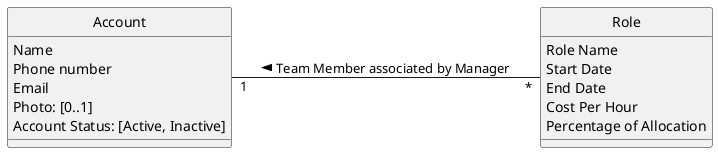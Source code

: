 @startuml
skinparam style strictuml
left to right direction
skinparam groupInheritance 3

class "Account" {
Name
Phone number
Email
Photo: [0..1]
'the [0..1] in Photo indicates an optional value, see Craig 2004, p.121
Account Status: [Active, Inactive]
}

class Role {
Role Name
Start Date
End Date
Cost Per Hour
Percentage of Allocation
}

"Account" "1" -- "*" Role: Team Member associated by Manager <
@enduml